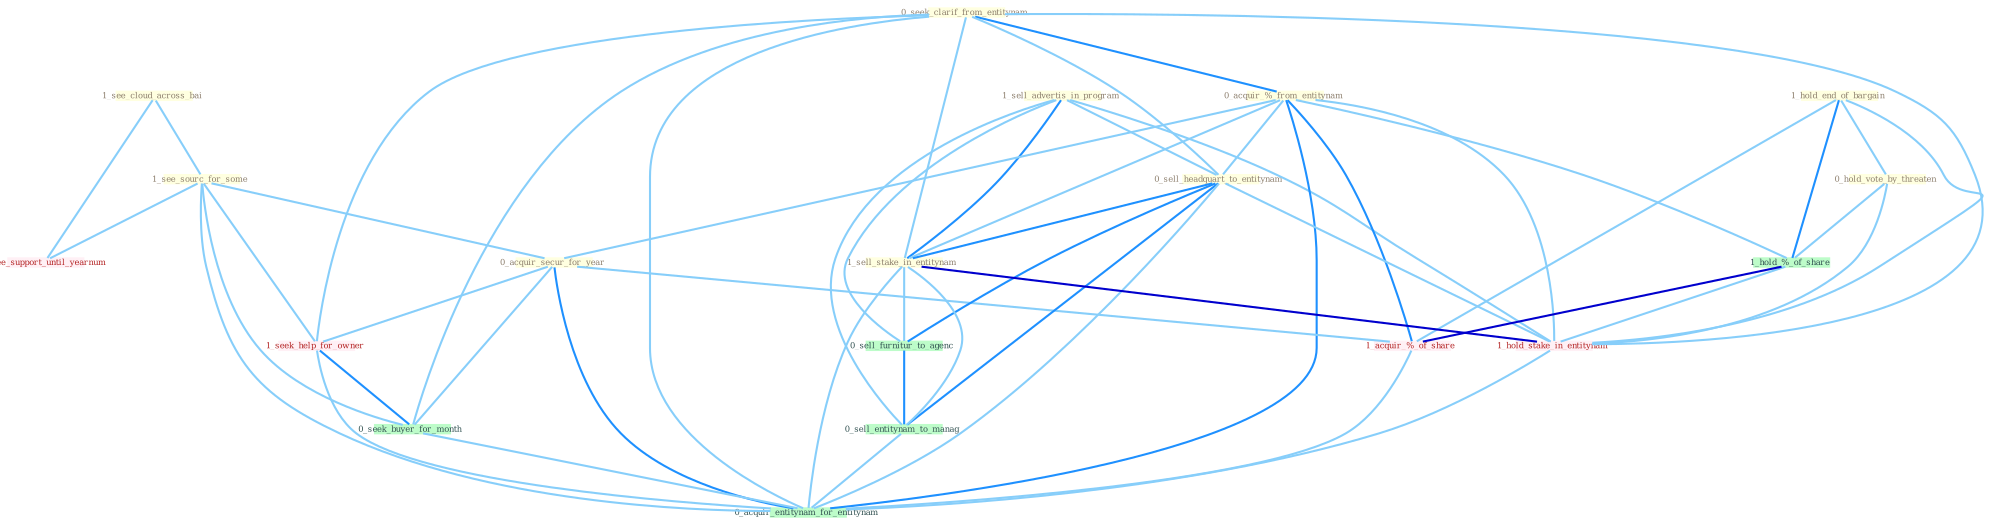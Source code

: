 Graph G{ 
    node
    [shape=polygon,style=filled,width=.5,height=.06,color="#BDFCC9",fixedsize=true,fontsize=4,
    fontcolor="#2f4f4f"];
    {node
    [color="#ffffe0", fontcolor="#8b7d6b"] "1_see_cloud_across_bai " "1_sell_advertis_in_program " "1_hold_end_of_bargain " "0_hold_vote_by_threaten " "0_seek_clarif_from_entitynam " "1_see_sourc_for_some " "0_acquir_%_from_entitynam " "0_acquir_secur_for_year " "0_sell_headquart_to_entitynam " "1_sell_stake_in_entitynam "}
{node [color="#fff0f5", fontcolor="#b22222"] "1_hold_stake_in_entitynam " "1_seek_help_for_owner " "1_acquir_%_of_share " "1_see_support_until_yearnum "}
edge [color="#B0E2FF"];

	"1_see_cloud_across_bai " -- "1_see_sourc_for_some " [w="1", color="#87cefa" ];
	"1_see_cloud_across_bai " -- "1_see_support_until_yearnum " [w="1", color="#87cefa" ];
	"1_sell_advertis_in_program " -- "0_sell_headquart_to_entitynam " [w="1", color="#87cefa" ];
	"1_sell_advertis_in_program " -- "1_sell_stake_in_entitynam " [w="2", color="#1e90ff" , len=0.8];
	"1_sell_advertis_in_program " -- "1_hold_stake_in_entitynam " [w="1", color="#87cefa" ];
	"1_sell_advertis_in_program " -- "0_sell_furnitur_to_agenc " [w="1", color="#87cefa" ];
	"1_sell_advertis_in_program " -- "0_sell_entitynam_to_manag " [w="1", color="#87cefa" ];
	"1_hold_end_of_bargain " -- "0_hold_vote_by_threaten " [w="1", color="#87cefa" ];
	"1_hold_end_of_bargain " -- "1_hold_%_of_share " [w="2", color="#1e90ff" , len=0.8];
	"1_hold_end_of_bargain " -- "1_hold_stake_in_entitynam " [w="1", color="#87cefa" ];
	"1_hold_end_of_bargain " -- "1_acquir_%_of_share " [w="1", color="#87cefa" ];
	"0_hold_vote_by_threaten " -- "1_hold_%_of_share " [w="1", color="#87cefa" ];
	"0_hold_vote_by_threaten " -- "1_hold_stake_in_entitynam " [w="1", color="#87cefa" ];
	"0_seek_clarif_from_entitynam " -- "0_acquir_%_from_entitynam " [w="2", color="#1e90ff" , len=0.8];
	"0_seek_clarif_from_entitynam " -- "0_sell_headquart_to_entitynam " [w="1", color="#87cefa" ];
	"0_seek_clarif_from_entitynam " -- "1_sell_stake_in_entitynam " [w="1", color="#87cefa" ];
	"0_seek_clarif_from_entitynam " -- "1_hold_stake_in_entitynam " [w="1", color="#87cefa" ];
	"0_seek_clarif_from_entitynam " -- "1_seek_help_for_owner " [w="1", color="#87cefa" ];
	"0_seek_clarif_from_entitynam " -- "0_seek_buyer_for_month " [w="1", color="#87cefa" ];
	"0_seek_clarif_from_entitynam " -- "0_acquir_entitynam_for_entitynam " [w="1", color="#87cefa" ];
	"1_see_sourc_for_some " -- "0_acquir_secur_for_year " [w="1", color="#87cefa" ];
	"1_see_sourc_for_some " -- "1_seek_help_for_owner " [w="1", color="#87cefa" ];
	"1_see_sourc_for_some " -- "0_seek_buyer_for_month " [w="1", color="#87cefa" ];
	"1_see_sourc_for_some " -- "1_see_support_until_yearnum " [w="1", color="#87cefa" ];
	"1_see_sourc_for_some " -- "0_acquir_entitynam_for_entitynam " [w="1", color="#87cefa" ];
	"0_acquir_%_from_entitynam " -- "0_acquir_secur_for_year " [w="1", color="#87cefa" ];
	"0_acquir_%_from_entitynam " -- "0_sell_headquart_to_entitynam " [w="1", color="#87cefa" ];
	"0_acquir_%_from_entitynam " -- "1_sell_stake_in_entitynam " [w="1", color="#87cefa" ];
	"0_acquir_%_from_entitynam " -- "1_hold_%_of_share " [w="1", color="#87cefa" ];
	"0_acquir_%_from_entitynam " -- "1_hold_stake_in_entitynam " [w="1", color="#87cefa" ];
	"0_acquir_%_from_entitynam " -- "1_acquir_%_of_share " [w="2", color="#1e90ff" , len=0.8];
	"0_acquir_%_from_entitynam " -- "0_acquir_entitynam_for_entitynam " [w="2", color="#1e90ff" , len=0.8];
	"0_acquir_secur_for_year " -- "1_seek_help_for_owner " [w="1", color="#87cefa" ];
	"0_acquir_secur_for_year " -- "0_seek_buyer_for_month " [w="1", color="#87cefa" ];
	"0_acquir_secur_for_year " -- "1_acquir_%_of_share " [w="1", color="#87cefa" ];
	"0_acquir_secur_for_year " -- "0_acquir_entitynam_for_entitynam " [w="2", color="#1e90ff" , len=0.8];
	"0_sell_headquart_to_entitynam " -- "1_sell_stake_in_entitynam " [w="2", color="#1e90ff" , len=0.8];
	"0_sell_headquart_to_entitynam " -- "1_hold_stake_in_entitynam " [w="1", color="#87cefa" ];
	"0_sell_headquart_to_entitynam " -- "0_sell_furnitur_to_agenc " [w="2", color="#1e90ff" , len=0.8];
	"0_sell_headquart_to_entitynam " -- "0_sell_entitynam_to_manag " [w="2", color="#1e90ff" , len=0.8];
	"0_sell_headquart_to_entitynam " -- "0_acquir_entitynam_for_entitynam " [w="1", color="#87cefa" ];
	"1_sell_stake_in_entitynam " -- "1_hold_stake_in_entitynam " [w="3", color="#0000cd" , len=0.6];
	"1_sell_stake_in_entitynam " -- "0_sell_furnitur_to_agenc " [w="1", color="#87cefa" ];
	"1_sell_stake_in_entitynam " -- "0_sell_entitynam_to_manag " [w="1", color="#87cefa" ];
	"1_sell_stake_in_entitynam " -- "0_acquir_entitynam_for_entitynam " [w="1", color="#87cefa" ];
	"1_hold_%_of_share " -- "1_hold_stake_in_entitynam " [w="1", color="#87cefa" ];
	"1_hold_%_of_share " -- "1_acquir_%_of_share " [w="3", color="#0000cd" , len=0.6];
	"1_hold_stake_in_entitynam " -- "0_acquir_entitynam_for_entitynam " [w="1", color="#87cefa" ];
	"1_seek_help_for_owner " -- "0_seek_buyer_for_month " [w="2", color="#1e90ff" , len=0.8];
	"1_seek_help_for_owner " -- "0_acquir_entitynam_for_entitynam " [w="1", color="#87cefa" ];
	"0_seek_buyer_for_month " -- "0_acquir_entitynam_for_entitynam " [w="1", color="#87cefa" ];
	"1_acquir_%_of_share " -- "0_acquir_entitynam_for_entitynam " [w="1", color="#87cefa" ];
	"0_sell_furnitur_to_agenc " -- "0_sell_entitynam_to_manag " [w="2", color="#1e90ff" , len=0.8];
	"0_sell_entitynam_to_manag " -- "0_acquir_entitynam_for_entitynam " [w="1", color="#87cefa" ];
}
